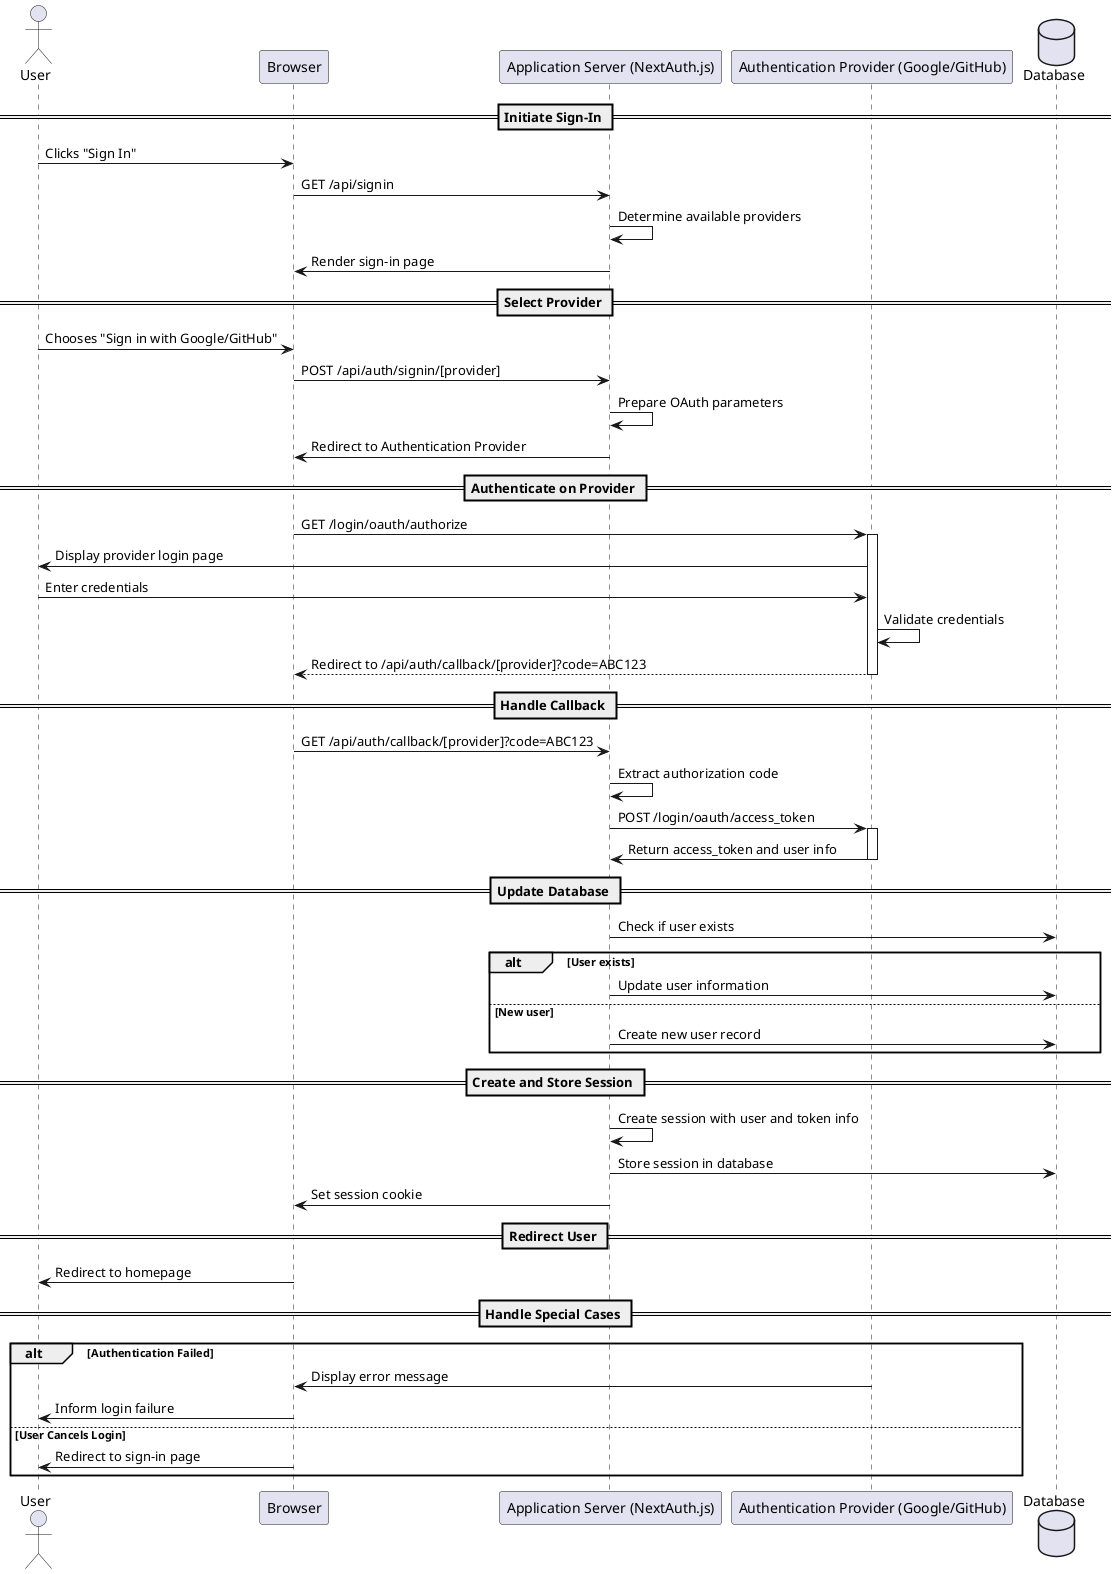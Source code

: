 @startuml
actor User
participant "Browser" as Browser
participant "Application Server (NextAuth.js)" as AppServer
participant "Authentication Provider (Google/GitHub)" as AuthProvider
database "Database" as DB

== Initiate Sign-In ==
User -> Browser : Clicks "Sign In"
Browser -> AppServer : GET /api/signin
AppServer -> AppServer : Determine available providers
AppServer -> Browser : Render sign-in page

== Select Provider ==
User -> Browser : Chooses "Sign in with Google/GitHub"
Browser -> AppServer : POST /api/auth/signin/[provider]
AppServer -> AppServer : Prepare OAuth parameters
AppServer -> Browser : Redirect to Authentication Provider

== Authenticate on Provider ==
Browser -> AuthProvider : GET /login/oauth/authorize
activate AuthProvider
AuthProvider -> User : Display provider login page
User -> AuthProvider : Enter credentials
AuthProvider -> AuthProvider : Validate credentials
AuthProvider --> Browser : Redirect to /api/auth/callback/[provider]?code=ABC123
deactivate AuthProvider

== Handle Callback ==
Browser -> AppServer : GET /api/auth/callback/[provider]?code=ABC123
AppServer -> AppServer : Extract authorization code
AppServer -> AuthProvider : POST /login/oauth/access_token
activate AuthProvider
AuthProvider -> AppServer : Return access_token and user info
deactivate AuthProvider

== Update Database ==
AppServer -> DB : Check if user exists
alt User exists
    AppServer -> DB : Update user information
else New user
    AppServer -> DB : Create new user record
end

== Create and Store Session ==
AppServer -> AppServer : Create session with user and token info
AppServer -> DB : Store session in database
AppServer -> Browser : Set session cookie

== Redirect User ==
Browser -> User : Redirect to homepage

== Handle Special Cases ==
alt Authentication Failed
    AuthProvider -> Browser : Display error message
    Browser -> User : Inform login failure
else User Cancels Login
    Browser -> User : Redirect to sign-in page
end
@enduml
